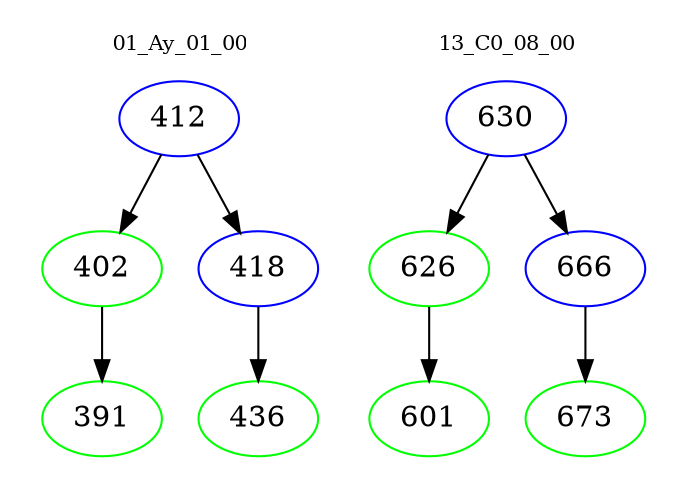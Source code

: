 digraph{
subgraph cluster_0 {
color = white
label = "01_Ay_01_00";
fontsize=10;
T0_412 [label="412", color="blue"]
T0_412 -> T0_402 [color="black"]
T0_402 [label="402", color="green"]
T0_402 -> T0_391 [color="black"]
T0_391 [label="391", color="green"]
T0_412 -> T0_418 [color="black"]
T0_418 [label="418", color="blue"]
T0_418 -> T0_436 [color="black"]
T0_436 [label="436", color="green"]
}
subgraph cluster_1 {
color = white
label = "13_C0_08_00";
fontsize=10;
T1_630 [label="630", color="blue"]
T1_630 -> T1_626 [color="black"]
T1_626 [label="626", color="green"]
T1_626 -> T1_601 [color="black"]
T1_601 [label="601", color="green"]
T1_630 -> T1_666 [color="black"]
T1_666 [label="666", color="blue"]
T1_666 -> T1_673 [color="black"]
T1_673 [label="673", color="green"]
}
}
